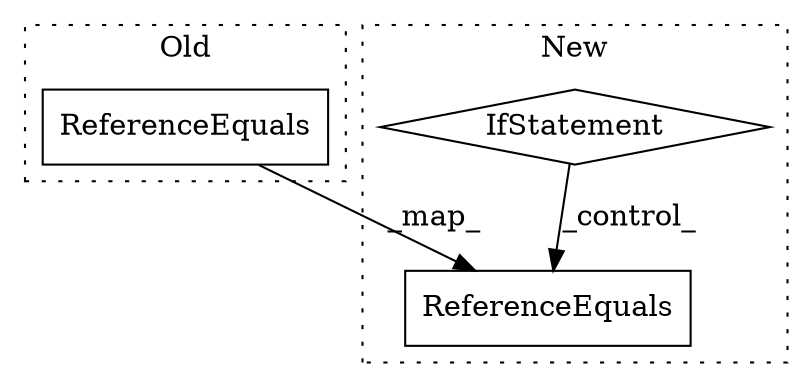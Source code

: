 digraph G {
subgraph cluster0 {
1 [label="ReferenceEquals" a="32" s="14446,14499" l="16,1" shape="box"];
label = "Old";
style="dotted";
}
subgraph cluster1 {
2 [label="ReferenceEquals" a="32" s="15745,15798" l="16,1" shape="box"];
3 [label="IfStatement" a="25" s="15573,15626" l="4,2" shape="diamond"];
label = "New";
style="dotted";
}
1 -> 2 [label="_map_"];
3 -> 2 [label="_control_"];
}